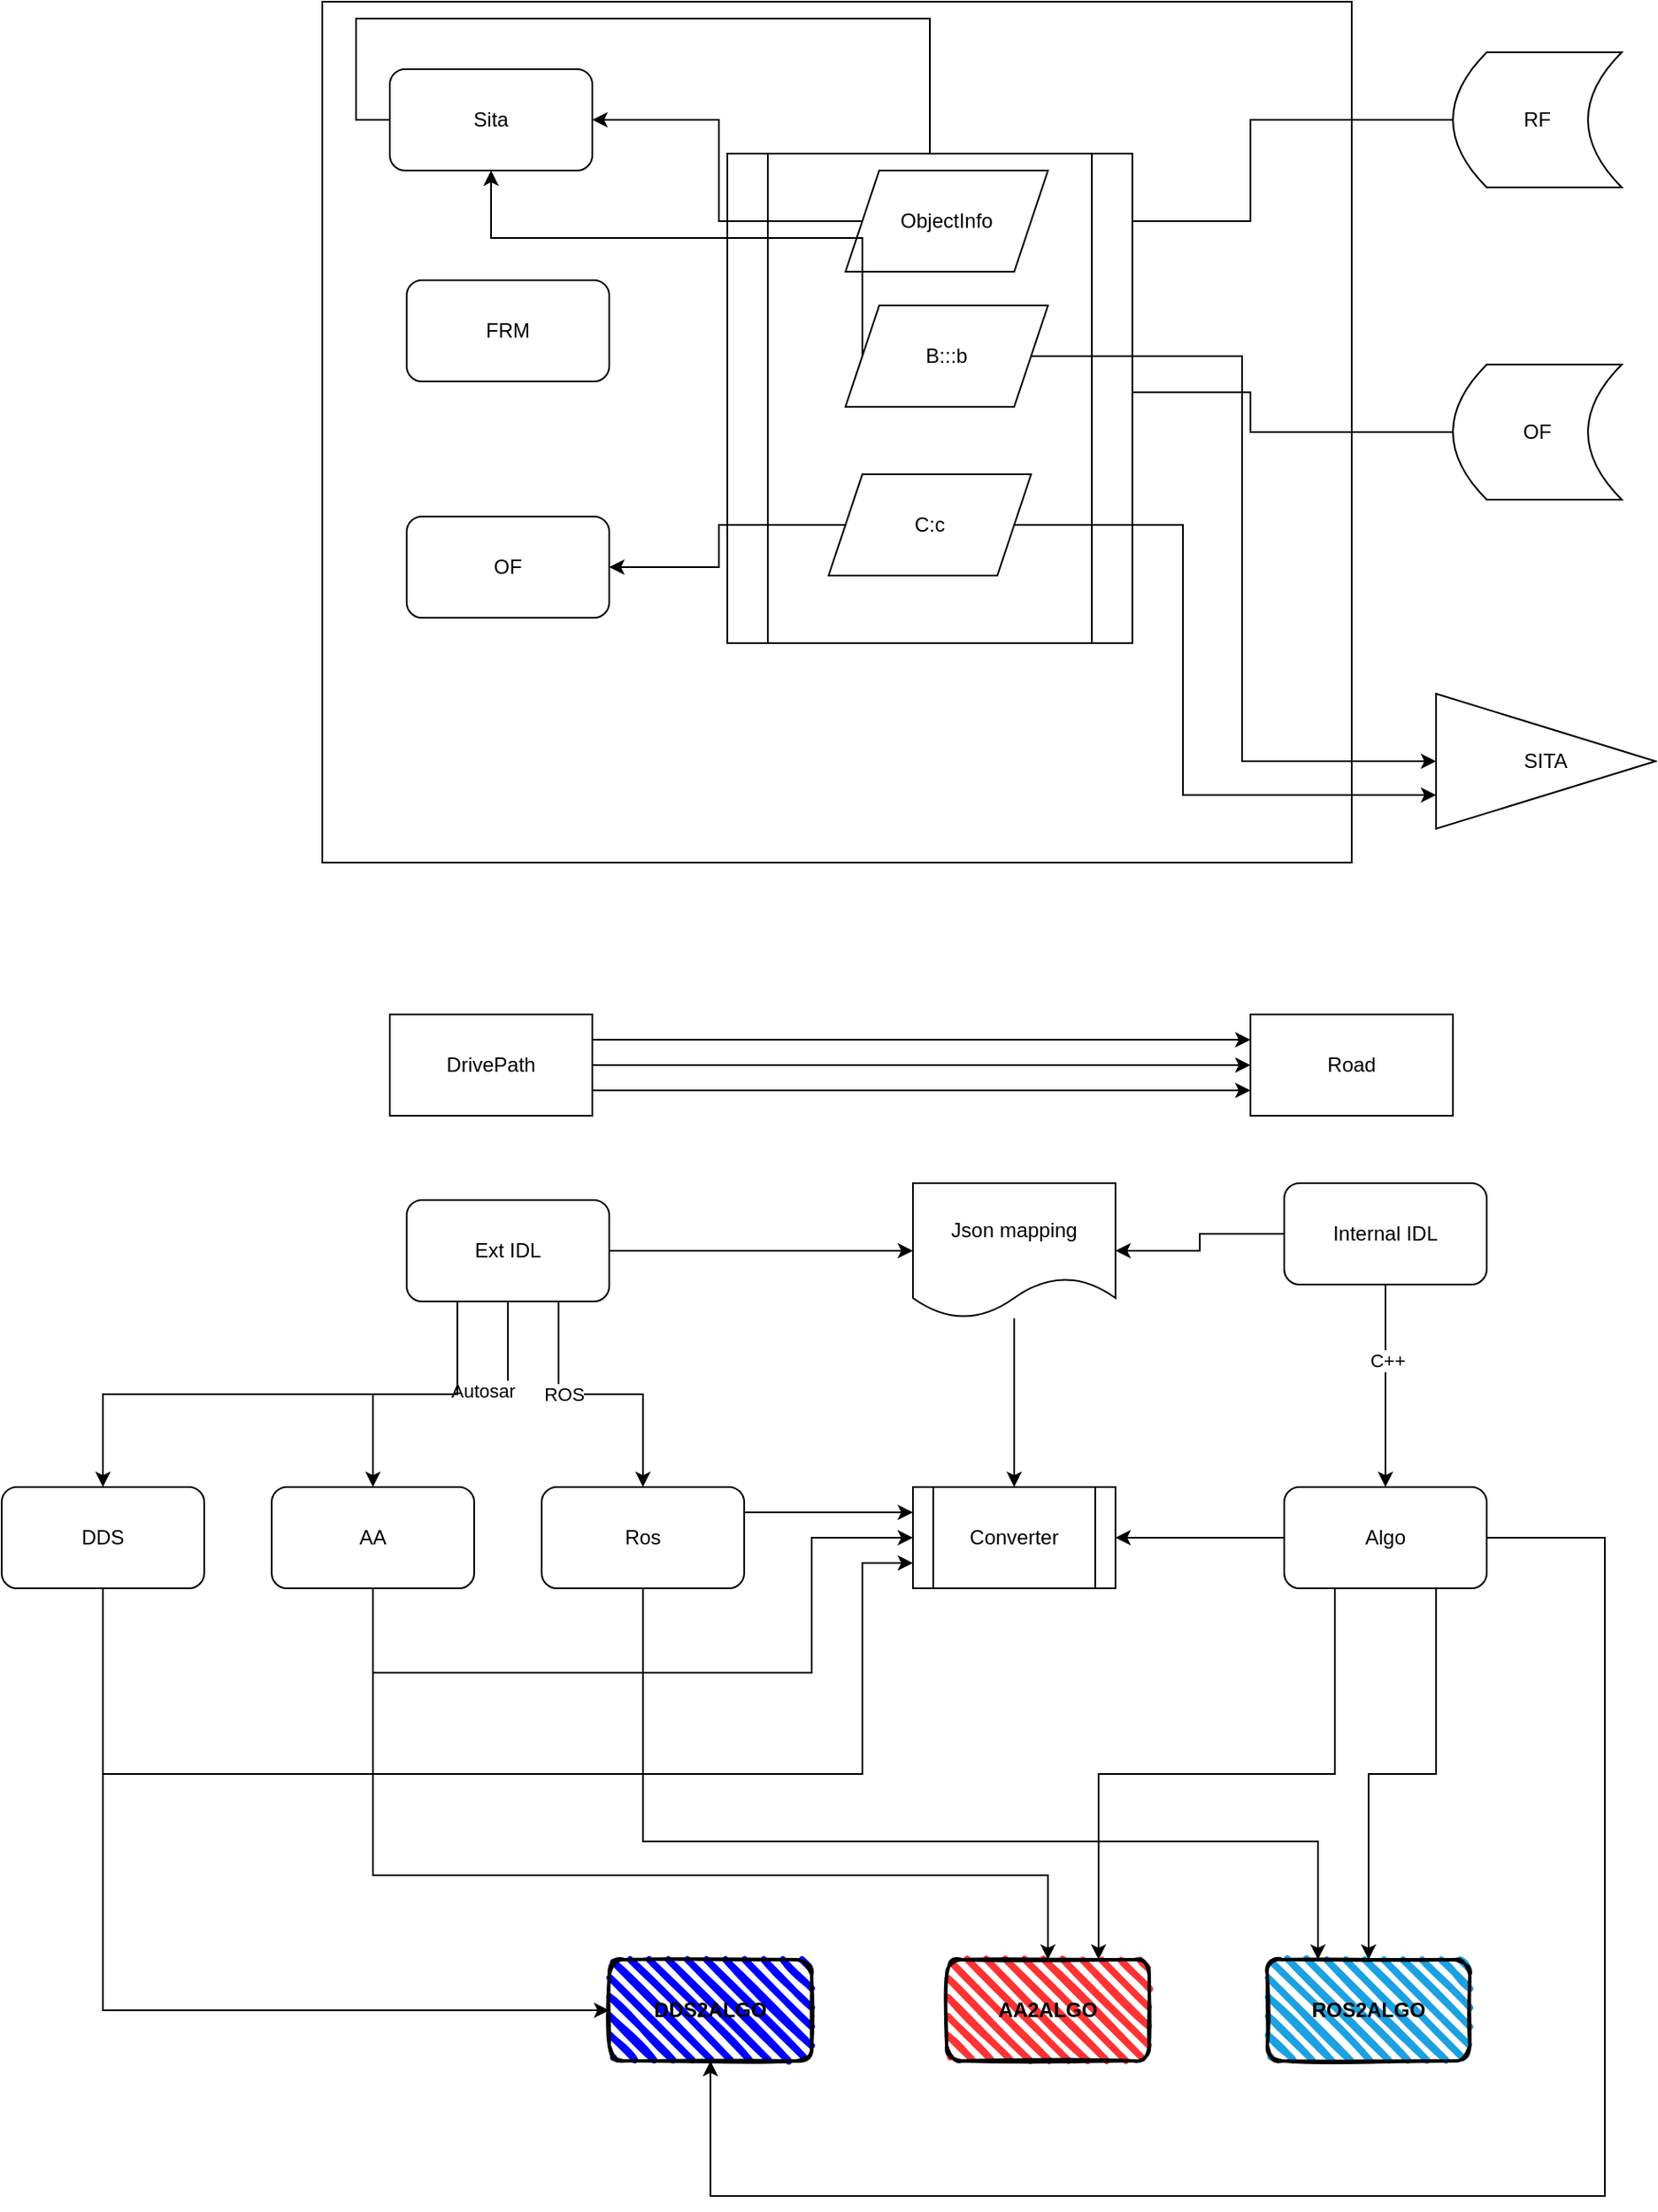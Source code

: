 <mxfile>
    <diagram id="xvdwR8TB5xK9cg4uKnMt" name="Page-1">
        <mxGraphModel dx="1748" dy="774" grid="1" gridSize="10" guides="1" tooltips="1" connect="1" arrows="1" fold="1" page="1" pageScale="1" pageWidth="850" pageHeight="1100" math="0" shadow="0">
            <root>
                <mxCell id="0"/>
                <mxCell id="1" parent="0"/>
                <mxCell id="2" value="" style="rounded=0;whiteSpace=wrap;html=1;" parent="1" vertex="1">
                    <mxGeometry x="10" y="130" width="610" height="510" as="geometry"/>
                </mxCell>
                <mxCell id="22" style="edgeStyle=orthogonalEdgeStyle;rounded=0;orthogonalLoop=1;jettySize=auto;html=1;entryX=1;entryY=0.5;entryDx=0;entryDy=0;" parent="1" source="3" target="12" edge="1">
                    <mxGeometry relative="1" as="geometry"/>
                </mxCell>
                <mxCell id="3" value="RF" style="shape=dataStorage;whiteSpace=wrap;html=1;fixedSize=1;" parent="1" vertex="1">
                    <mxGeometry x="680" y="160" width="100" height="80" as="geometry"/>
                </mxCell>
                <mxCell id="24" style="edgeStyle=orthogonalEdgeStyle;rounded=0;orthogonalLoop=1;jettySize=auto;html=1;exitX=0;exitY=0.5;exitDx=0;exitDy=0;entryX=1;entryY=1;entryDx=0;entryDy=0;" parent="1" source="4" target="13" edge="1">
                    <mxGeometry relative="1" as="geometry"/>
                </mxCell>
                <mxCell id="4" value="OF" style="shape=dataStorage;whiteSpace=wrap;html=1;fixedSize=1;" parent="1" vertex="1">
                    <mxGeometry x="680" y="345" width="100" height="80" as="geometry"/>
                </mxCell>
                <mxCell id="17" style="edgeStyle=orthogonalEdgeStyle;rounded=0;orthogonalLoop=1;jettySize=auto;html=1;exitX=0;exitY=0.5;exitDx=0;exitDy=0;" parent="1" source="7" target="14" edge="1">
                    <mxGeometry relative="1" as="geometry">
                        <Array as="points">
                            <mxPoint x="30" y="200"/>
                            <mxPoint x="30" y="140"/>
                            <mxPoint x="370" y="140"/>
                        </Array>
                    </mxGeometry>
                </mxCell>
                <mxCell id="7" value="Sita" style="rounded=1;whiteSpace=wrap;html=1;" parent="1" vertex="1">
                    <mxGeometry x="50" y="170" width="120" height="60" as="geometry"/>
                </mxCell>
                <mxCell id="8" value="FRM" style="rounded=1;whiteSpace=wrap;html=1;" parent="1" vertex="1">
                    <mxGeometry x="60" y="295" width="120" height="60" as="geometry"/>
                </mxCell>
                <mxCell id="9" value="OF" style="rounded=1;whiteSpace=wrap;html=1;" parent="1" vertex="1">
                    <mxGeometry x="60" y="435" width="120" height="60" as="geometry"/>
                </mxCell>
                <mxCell id="10" value="" style="shape=process;whiteSpace=wrap;html=1;backgroundOutline=1;" parent="1" vertex="1">
                    <mxGeometry x="250" y="220" width="240" height="290" as="geometry"/>
                </mxCell>
                <mxCell id="15" style="edgeStyle=orthogonalEdgeStyle;rounded=0;orthogonalLoop=1;jettySize=auto;html=1;exitX=0;exitY=0.5;exitDx=0;exitDy=0;entryX=1;entryY=0.5;entryDx=0;entryDy=0;" parent="1" source="12" target="7" edge="1">
                    <mxGeometry relative="1" as="geometry"/>
                </mxCell>
                <mxCell id="12" value="ObjectInfo" style="shape=parallelogram;perimeter=parallelogramPerimeter;whiteSpace=wrap;html=1;fixedSize=1;" parent="1" vertex="1">
                    <mxGeometry x="320" y="230" width="120" height="60" as="geometry"/>
                </mxCell>
                <mxCell id="16" style="edgeStyle=orthogonalEdgeStyle;rounded=0;orthogonalLoop=1;jettySize=auto;html=1;exitX=0;exitY=0.5;exitDx=0;exitDy=0;" parent="1" source="13" target="7" edge="1">
                    <mxGeometry relative="1" as="geometry">
                        <Array as="points">
                            <mxPoint x="330" y="270"/>
                            <mxPoint x="110" y="270"/>
                        </Array>
                    </mxGeometry>
                </mxCell>
                <mxCell id="20" style="edgeStyle=orthogonalEdgeStyle;rounded=0;orthogonalLoop=1;jettySize=auto;html=1;exitX=1;exitY=0.5;exitDx=0;exitDy=0;entryX=0;entryY=0.5;entryDx=0;entryDy=0;" parent="1" source="13" target="19" edge="1">
                    <mxGeometry relative="1" as="geometry"/>
                </mxCell>
                <mxCell id="13" value="B:::b" style="shape=parallelogram;perimeter=parallelogramPerimeter;whiteSpace=wrap;html=1;fixedSize=1;" parent="1" vertex="1">
                    <mxGeometry x="320" y="310" width="120" height="60" as="geometry"/>
                </mxCell>
                <mxCell id="18" style="edgeStyle=orthogonalEdgeStyle;rounded=0;orthogonalLoop=1;jettySize=auto;html=1;exitX=0;exitY=0.5;exitDx=0;exitDy=0;" parent="1" source="14" target="9" edge="1">
                    <mxGeometry relative="1" as="geometry"/>
                </mxCell>
                <mxCell id="21" style="edgeStyle=orthogonalEdgeStyle;rounded=0;orthogonalLoop=1;jettySize=auto;html=1;exitX=1;exitY=0.5;exitDx=0;exitDy=0;entryX=0;entryY=0.75;entryDx=0;entryDy=0;" parent="1" source="14" target="19" edge="1">
                    <mxGeometry relative="1" as="geometry">
                        <Array as="points">
                            <mxPoint x="520" y="440"/>
                            <mxPoint x="520" y="600"/>
                        </Array>
                    </mxGeometry>
                </mxCell>
                <mxCell id="14" value="C:c" style="shape=parallelogram;perimeter=parallelogramPerimeter;whiteSpace=wrap;html=1;fixedSize=1;" parent="1" vertex="1">
                    <mxGeometry x="310" y="410" width="120" height="60" as="geometry"/>
                </mxCell>
                <mxCell id="19" value="SITA" style="triangle;whiteSpace=wrap;html=1;" parent="1" vertex="1">
                    <mxGeometry x="670" y="540" width="130" height="80" as="geometry"/>
                </mxCell>
                <mxCell id="44" style="edgeStyle=orthogonalEdgeStyle;rounded=0;orthogonalLoop=1;jettySize=auto;html=1;entryX=0;entryY=0.5;entryDx=0;entryDy=0;" parent="1" source="25" target="41" edge="1">
                    <mxGeometry relative="1" as="geometry">
                        <Array as="points">
                            <mxPoint x="40" y="1120"/>
                            <mxPoint x="300" y="1120"/>
                            <mxPoint x="300" y="1040"/>
                        </Array>
                    </mxGeometry>
                </mxCell>
                <mxCell id="57" style="edgeStyle=orthogonalEdgeStyle;rounded=0;orthogonalLoop=1;jettySize=auto;html=1;entryX=0.5;entryY=0;entryDx=0;entryDy=0;" parent="1" source="25" target="54" edge="1">
                    <mxGeometry relative="1" as="geometry">
                        <Array as="points">
                            <mxPoint x="40" y="1240"/>
                            <mxPoint x="440" y="1240"/>
                        </Array>
                    </mxGeometry>
                </mxCell>
                <mxCell id="25" value="AA" style="rounded=1;whiteSpace=wrap;html=1;" parent="1" vertex="1">
                    <mxGeometry x="-20" y="1010" width="120" height="60" as="geometry"/>
                </mxCell>
                <mxCell id="43" style="edgeStyle=orthogonalEdgeStyle;rounded=0;orthogonalLoop=1;jettySize=auto;html=1;entryX=0;entryY=0.25;entryDx=0;entryDy=0;" parent="1" source="26" target="41" edge="1">
                    <mxGeometry relative="1" as="geometry">
                        <Array as="points">
                            <mxPoint x="290" y="1025"/>
                            <mxPoint x="290" y="1025"/>
                        </Array>
                    </mxGeometry>
                </mxCell>
                <mxCell id="60" style="edgeStyle=orthogonalEdgeStyle;rounded=0;orthogonalLoop=1;jettySize=auto;html=1;exitX=0.5;exitY=1;exitDx=0;exitDy=0;entryX=0.25;entryY=0;entryDx=0;entryDy=0;" parent="1" source="26" target="52" edge="1">
                    <mxGeometry relative="1" as="geometry">
                        <Array as="points">
                            <mxPoint x="200" y="1220"/>
                            <mxPoint x="600" y="1220"/>
                        </Array>
                    </mxGeometry>
                </mxCell>
                <mxCell id="26" value="Ros" style="rounded=1;whiteSpace=wrap;html=1;" parent="1" vertex="1">
                    <mxGeometry x="140" y="1010" width="120" height="60" as="geometry"/>
                </mxCell>
                <mxCell id="36" style="edgeStyle=orthogonalEdgeStyle;rounded=0;orthogonalLoop=1;jettySize=auto;html=1;exitX=0.5;exitY=1;exitDx=0;exitDy=0;" parent="1" source="27" target="25" edge="1">
                    <mxGeometry relative="1" as="geometry"/>
                </mxCell>
                <mxCell id="47" value="Autosar" style="edgeLabel;html=1;align=center;verticalAlign=middle;resizable=0;points=[];" parent="36" vertex="1" connectable="0">
                    <mxGeometry x="-0.263" y="-2" relative="1" as="geometry">
                        <mxPoint as="offset"/>
                    </mxGeometry>
                </mxCell>
                <mxCell id="37" style="edgeStyle=orthogonalEdgeStyle;rounded=0;orthogonalLoop=1;jettySize=auto;html=1;exitX=0.75;exitY=1;exitDx=0;exitDy=0;" parent="1" source="27" target="26" edge="1">
                    <mxGeometry relative="1" as="geometry"/>
                </mxCell>
                <mxCell id="48" value="ROS" style="edgeLabel;html=1;align=center;verticalAlign=middle;resizable=0;points=[];" parent="37" vertex="1" connectable="0">
                    <mxGeometry x="-0.275" relative="1" as="geometry">
                        <mxPoint as="offset"/>
                    </mxGeometry>
                </mxCell>
                <mxCell id="39" style="edgeStyle=orthogonalEdgeStyle;rounded=0;orthogonalLoop=1;jettySize=auto;html=1;" parent="1" source="27" target="38" edge="1">
                    <mxGeometry relative="1" as="geometry"/>
                </mxCell>
                <mxCell id="50" style="edgeStyle=orthogonalEdgeStyle;rounded=0;orthogonalLoop=1;jettySize=auto;html=1;exitX=0.25;exitY=1;exitDx=0;exitDy=0;entryX=0.5;entryY=0;entryDx=0;entryDy=0;" parent="1" source="27" target="49" edge="1">
                    <mxGeometry relative="1" as="geometry"/>
                </mxCell>
                <mxCell id="27" value="Ext IDL" style="rounded=1;whiteSpace=wrap;html=1;" parent="1" vertex="1">
                    <mxGeometry x="60" y="840" width="120" height="60" as="geometry"/>
                </mxCell>
                <mxCell id="45" style="edgeStyle=orthogonalEdgeStyle;rounded=0;orthogonalLoop=1;jettySize=auto;html=1;entryX=1;entryY=0.5;entryDx=0;entryDy=0;" parent="1" source="30" target="41" edge="1">
                    <mxGeometry relative="1" as="geometry"/>
                </mxCell>
                <mxCell id="56" style="edgeStyle=orthogonalEdgeStyle;rounded=0;orthogonalLoop=1;jettySize=auto;html=1;exitX=1;exitY=0.5;exitDx=0;exitDy=0;" parent="1" source="30" target="53" edge="1">
                    <mxGeometry relative="1" as="geometry">
                        <Array as="points">
                            <mxPoint x="770" y="1040"/>
                            <mxPoint x="770" y="1430"/>
                            <mxPoint x="240" y="1430"/>
                        </Array>
                    </mxGeometry>
                </mxCell>
                <mxCell id="58" style="edgeStyle=orthogonalEdgeStyle;rounded=0;orthogonalLoop=1;jettySize=auto;html=1;exitX=0.25;exitY=1;exitDx=0;exitDy=0;entryX=0.75;entryY=0;entryDx=0;entryDy=0;" parent="1" source="30" target="54" edge="1">
                    <mxGeometry relative="1" as="geometry"/>
                </mxCell>
                <mxCell id="59" style="edgeStyle=orthogonalEdgeStyle;rounded=0;orthogonalLoop=1;jettySize=auto;html=1;exitX=0.75;exitY=1;exitDx=0;exitDy=0;" parent="1" source="30" target="52" edge="1">
                    <mxGeometry relative="1" as="geometry"/>
                </mxCell>
                <mxCell id="30" value="Algo" style="rounded=1;whiteSpace=wrap;html=1;" parent="1" vertex="1">
                    <mxGeometry x="580" y="1010" width="120" height="60" as="geometry"/>
                </mxCell>
                <mxCell id="32" style="edgeStyle=orthogonalEdgeStyle;rounded=0;orthogonalLoop=1;jettySize=auto;html=1;exitX=0.5;exitY=1;exitDx=0;exitDy=0;entryX=0.5;entryY=0;entryDx=0;entryDy=0;" parent="1" source="31" target="30" edge="1">
                    <mxGeometry relative="1" as="geometry"/>
                </mxCell>
                <mxCell id="46" value="C++" style="edgeLabel;html=1;align=center;verticalAlign=middle;resizable=0;points=[];" parent="32" vertex="1" connectable="0">
                    <mxGeometry x="-0.25" y="1" relative="1" as="geometry">
                        <mxPoint as="offset"/>
                    </mxGeometry>
                </mxCell>
                <mxCell id="40" style="edgeStyle=orthogonalEdgeStyle;rounded=0;orthogonalLoop=1;jettySize=auto;html=1;" parent="1" source="31" target="38" edge="1">
                    <mxGeometry relative="1" as="geometry"/>
                </mxCell>
                <mxCell id="31" value="Internal IDL" style="rounded=1;whiteSpace=wrap;html=1;" parent="1" vertex="1">
                    <mxGeometry x="580" y="830" width="120" height="60" as="geometry"/>
                </mxCell>
                <mxCell id="42" style="edgeStyle=orthogonalEdgeStyle;rounded=0;orthogonalLoop=1;jettySize=auto;html=1;entryX=0.5;entryY=0;entryDx=0;entryDy=0;" parent="1" source="38" target="41" edge="1">
                    <mxGeometry relative="1" as="geometry"/>
                </mxCell>
                <mxCell id="38" value="Json mapping" style="shape=document;whiteSpace=wrap;html=1;boundedLbl=1;" parent="1" vertex="1">
                    <mxGeometry x="360" y="830" width="120" height="80" as="geometry"/>
                </mxCell>
                <mxCell id="41" value="Converter" style="shape=process;whiteSpace=wrap;html=1;backgroundOutline=1;" parent="1" vertex="1">
                    <mxGeometry x="360" y="1010" width="120" height="60" as="geometry"/>
                </mxCell>
                <mxCell id="51" style="edgeStyle=orthogonalEdgeStyle;rounded=0;orthogonalLoop=1;jettySize=auto;html=1;entryX=0;entryY=0.75;entryDx=0;entryDy=0;" parent="1" source="49" target="41" edge="1">
                    <mxGeometry relative="1" as="geometry">
                        <Array as="points">
                            <mxPoint x="-120" y="1180"/>
                            <mxPoint x="330" y="1180"/>
                            <mxPoint x="330" y="1055"/>
                        </Array>
                    </mxGeometry>
                </mxCell>
                <mxCell id="55" style="edgeStyle=orthogonalEdgeStyle;rounded=0;orthogonalLoop=1;jettySize=auto;html=1;" parent="1" source="49" target="53" edge="1">
                    <mxGeometry relative="1" as="geometry">
                        <Array as="points">
                            <mxPoint x="-120" y="1320"/>
                        </Array>
                    </mxGeometry>
                </mxCell>
                <mxCell id="49" value="DDS" style="rounded=1;whiteSpace=wrap;html=1;" parent="1" vertex="1">
                    <mxGeometry x="-180" y="1010" width="120" height="60" as="geometry"/>
                </mxCell>
                <mxCell id="52" value="ROS2ALGO" style="rounded=1;whiteSpace=wrap;html=1;strokeWidth=2;fillWeight=4;hachureGap=8;hachureAngle=45;fillColor=#1ba1e2;sketch=1;fontStyle=1" parent="1" vertex="1">
                    <mxGeometry x="570" y="1290" width="120" height="60" as="geometry"/>
                </mxCell>
                <mxCell id="53" value="DDS2ALGO" style="rounded=1;whiteSpace=wrap;html=1;strokeWidth=2;fillWeight=4;hachureGap=8;hachureAngle=45;sketch=1;fontStyle=1;fillColor=#0000FF;" parent="1" vertex="1">
                    <mxGeometry x="180" y="1290" width="120" height="60" as="geometry"/>
                </mxCell>
                <mxCell id="54" value="AA2ALGO" style="rounded=1;whiteSpace=wrap;html=1;strokeWidth=2;fillWeight=4;hachureGap=8;hachureAngle=45;sketch=1;fillColor=#FF3333;fontStyle=1" parent="1" vertex="1">
                    <mxGeometry x="380" y="1290" width="120" height="60" as="geometry"/>
                </mxCell>
                <mxCell id="63" style="edgeStyle=orthogonalEdgeStyle;rounded=0;orthogonalLoop=1;jettySize=auto;html=1;exitX=1;exitY=0.25;exitDx=0;exitDy=0;entryX=0;entryY=0.25;entryDx=0;entryDy=0;" edge="1" parent="1" source="61" target="62">
                    <mxGeometry relative="1" as="geometry"/>
                </mxCell>
                <mxCell id="64" style="edgeStyle=orthogonalEdgeStyle;rounded=0;orthogonalLoop=1;jettySize=auto;html=1;exitX=1;exitY=0.5;exitDx=0;exitDy=0;entryX=0;entryY=0.5;entryDx=0;entryDy=0;" edge="1" parent="1" source="61" target="62">
                    <mxGeometry relative="1" as="geometry"/>
                </mxCell>
                <mxCell id="65" style="edgeStyle=orthogonalEdgeStyle;rounded=0;orthogonalLoop=1;jettySize=auto;html=1;exitX=1;exitY=0.75;exitDx=0;exitDy=0;entryX=0;entryY=0.75;entryDx=0;entryDy=0;" edge="1" parent="1" source="61" target="62">
                    <mxGeometry relative="1" as="geometry"/>
                </mxCell>
                <mxCell id="61" value="DrivePath" style="rounded=0;whiteSpace=wrap;html=1;" vertex="1" parent="1">
                    <mxGeometry x="50" y="730" width="120" height="60" as="geometry"/>
                </mxCell>
                <mxCell id="62" value="Road" style="rounded=0;whiteSpace=wrap;html=1;" vertex="1" parent="1">
                    <mxGeometry x="560" y="730" width="120" height="60" as="geometry"/>
                </mxCell>
            </root>
        </mxGraphModel>
    </diagram>
</mxfile>
